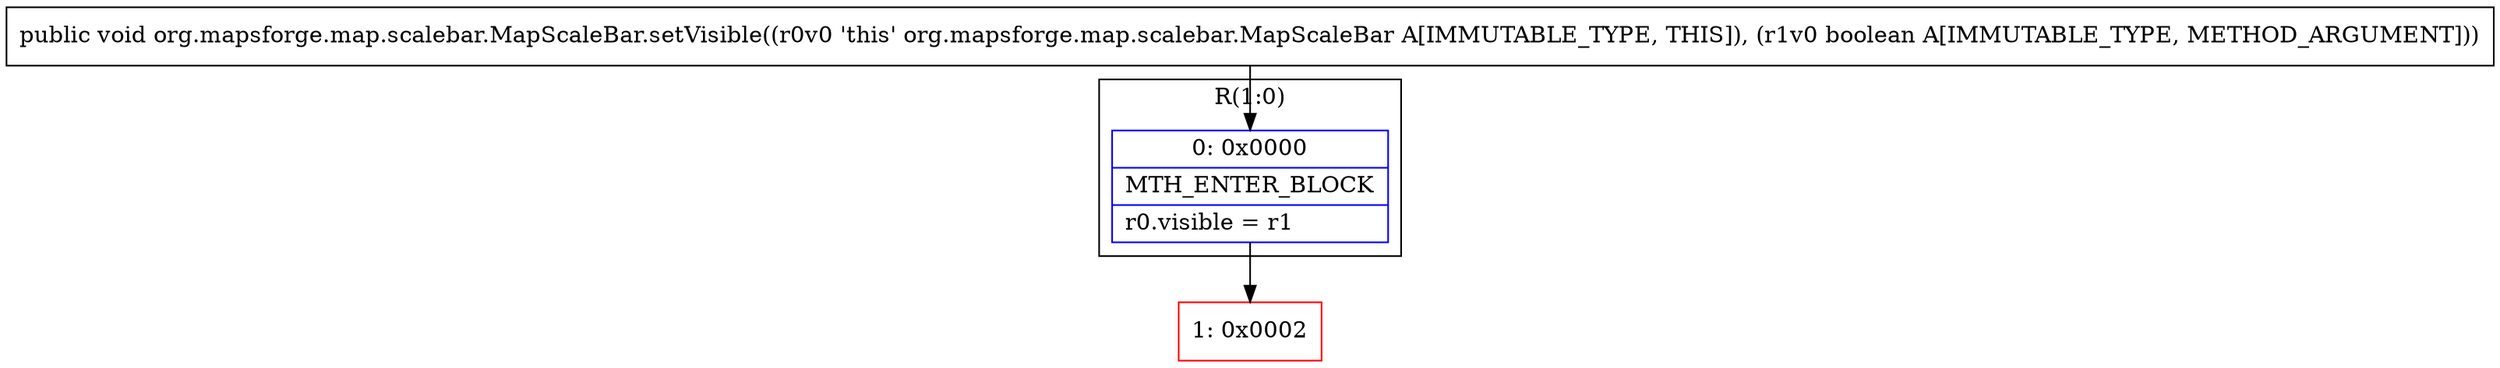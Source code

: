 digraph "CFG fororg.mapsforge.map.scalebar.MapScaleBar.setVisible(Z)V" {
subgraph cluster_Region_1753809585 {
label = "R(1:0)";
node [shape=record,color=blue];
Node_0 [shape=record,label="{0\:\ 0x0000|MTH_ENTER_BLOCK\l|r0.visible = r1\l}"];
}
Node_1 [shape=record,color=red,label="{1\:\ 0x0002}"];
MethodNode[shape=record,label="{public void org.mapsforge.map.scalebar.MapScaleBar.setVisible((r0v0 'this' org.mapsforge.map.scalebar.MapScaleBar A[IMMUTABLE_TYPE, THIS]), (r1v0 boolean A[IMMUTABLE_TYPE, METHOD_ARGUMENT])) }"];
MethodNode -> Node_0;
Node_0 -> Node_1;
}

